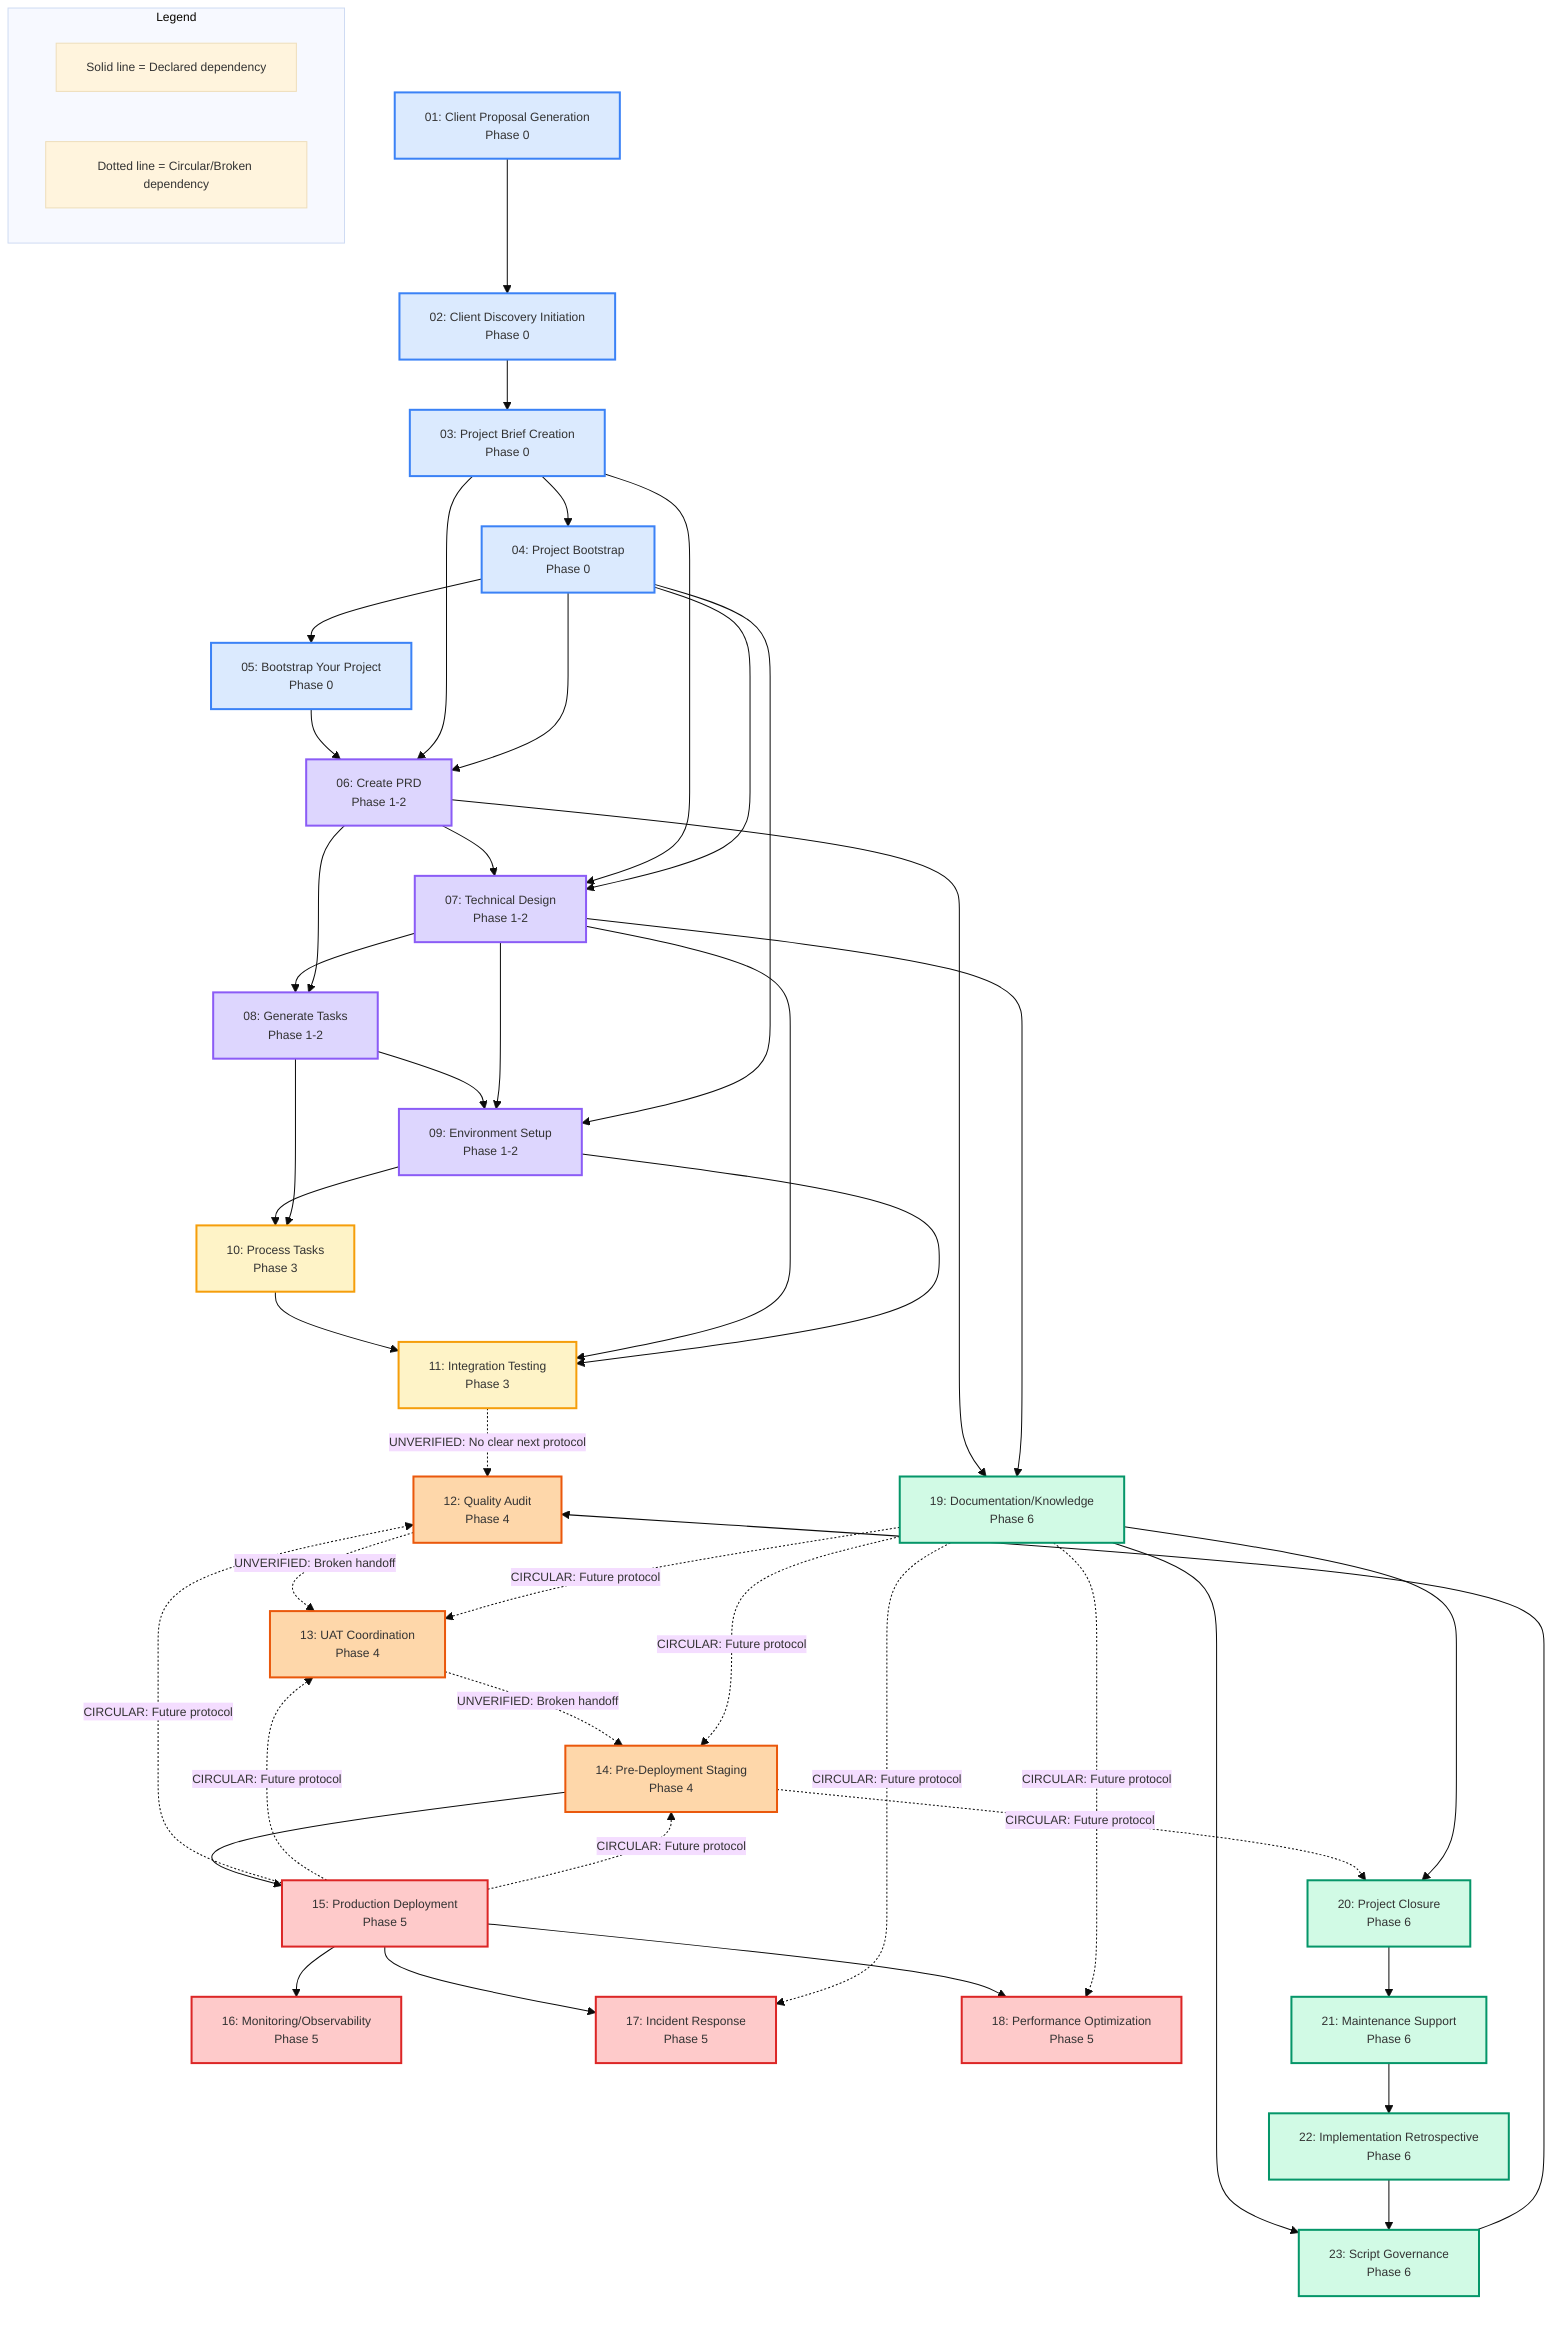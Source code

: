 %%{ init: { 'theme': 'base', 'themeVariables': { 'fontSize': '12px' } } }%%
graph TD
  %% PHASE 0: Foundation & Discovery (01-05)
  P01["01: Client Proposal Generation<br/>Phase 0"]
  P02["02: Client Discovery Initiation<br/>Phase 0"]
  P03["03: Project Brief Creation<br/>Phase 0"]
  P04["04: Project Bootstrap<br/>Phase 0"]
  P05["05: Bootstrap Your Project<br/>Phase 0"]

  %% PHASE 1-2: Planning & Design (06-09)
  P06["06: Create PRD<br/>Phase 1-2"]
  P07["07: Technical Design<br/>Phase 1-2"]
  P08["08: Generate Tasks<br/>Phase 1-2"]
  P09["09: Environment Setup<br/>Phase 1-2"]

  %% PHASE 3: Development (10-11)
  P10["10: Process Tasks<br/>Phase 3"]
  P11["11: Integration Testing<br/>Phase 3"]

  %% PHASE 4: Quality & Testing (12-14)
  P12["12: Quality Audit<br/>Phase 4"]
  P13["13: UAT Coordination<br/>Phase 4"]
  P14["14: Pre-Deployment Staging<br/>Phase 4"]

  %% PHASE 5: Deployment & Operations (15-18)
  P15["15: Production Deployment<br/>Phase 5"]
  P16["16: Monitoring/Observability<br/>Phase 5"]
  P17["17: Incident Response<br/>Phase 5"]
  P18["18: Performance Optimization<br/>Phase 5"]

  %% PHASE 6: Closure & Maintenance (19-23)
  P19["19: Documentation/Knowledge<br/>Phase 6"]
  P20["20: Project Closure<br/>Phase 6"]
  P21["21: Maintenance Support<br/>Phase 6"]
  P22["22: Implementation Retrospective<br/>Phase 6"]
  P23["23: Script Governance<br/>Phase 6"]

  %% DECLARED DEPENDENCIES (From Prerequisites)
  P01 --> P02
  P02 --> P03
  P03 --> P04
  P04 --> P05
  P05 --> P06
  P03 --> P06
  P04 --> P06
  P06 --> P07
  P03 --> P07
  P04 --> P07
  P07 --> P08
  P06 --> P08
  P08 --> P09
  P07 --> P09
  P04 --> P09
  P09 --> P10
  P08 --> P10
  P10 --> P11
  P07 --> P11
  P09 --> P11
  
  %% PHASE 3-4 GAP: Missing transition from Protocol 11
  P11 -."UNVERIFIED: No clear next protocol".-> P12
  
  %% PHASE 4 CIRCULAR DEPENDENCIES
  P15 -."CIRCULAR: Future protocol".-> P12
  P23 --> P12
  P12 -."UNVERIFIED: Broken handoff".-> P13
  
  P19 -."CIRCULAR: Future protocol".-> P13
  P15 -."CIRCULAR: Future protocol".-> P13
  
  P13 -."UNVERIFIED: Broken handoff".-> P14
  P19 -."CIRCULAR: Future protocol".-> P14
  P15 -."CIRCULAR: Future protocol".-> P14
  P14 -."CIRCULAR: Future protocol".-> P20

  P14 --> P15
  P15 --> P16
  P15 --> P17
  P15 --> P18
  
  %% PHASE 5-6 DEPENDENCIES  
  P19 -."CIRCULAR: Future protocol".-> P17
  P19 -."CIRCULAR: Future protocol".-> P18
  
  %% PHASE 6 DEPENDENCIES
  P06 --> P19
  P07 --> P19
  P19 --> P20
  P20 --> P21
  P21 --> P22
  P19 --> P23
  P22 --> P23

  %% STYLE DEFINITIONS
  classDef phase0 fill:#dbeafe,stroke:#3b82f6,stroke-width:2px
  classDef phase1 fill:#ddd6fe,stroke:#8b5cf6,stroke-width:2px
  classDef phase3 fill:#fef3c7,stroke:#f59e0b,stroke-width:2px
  classDef phase4 fill:#fed7aa,stroke:#ea580c,stroke-width:2px
  classDef phase5 fill:#fecaca,stroke:#dc2626,stroke-width:2px
  classDef phase6 fill:#d1fae5,stroke:#059669,stroke-width:2px

  class P01,P02,P03,P04,P05 phase0
  class P06,P07,P08,P09 phase1
  class P10,P11 phase3
  class P12,P13,P14 phase4
  class P15,P16,P17,P18 phase5
  class P19,P20,P21,P22,P23 phase6

  %% LEGEND
  subgraph Legend
    L1["Solid line = Declared dependency"]
    L2["Dotted line = Circular/Broken dependency"]
  end